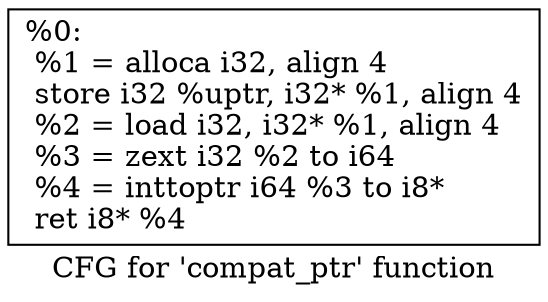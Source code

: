 digraph "CFG for 'compat_ptr' function" {
	label="CFG for 'compat_ptr' function";

	Node0x93b950 [shape=record,label="{%0:\l  %1 = alloca i32, align 4\l  store i32 %uptr, i32* %1, align 4\l  %2 = load i32, i32* %1, align 4\l  %3 = zext i32 %2 to i64\l  %4 = inttoptr i64 %3 to i8*\l  ret i8* %4\l}"];
}
